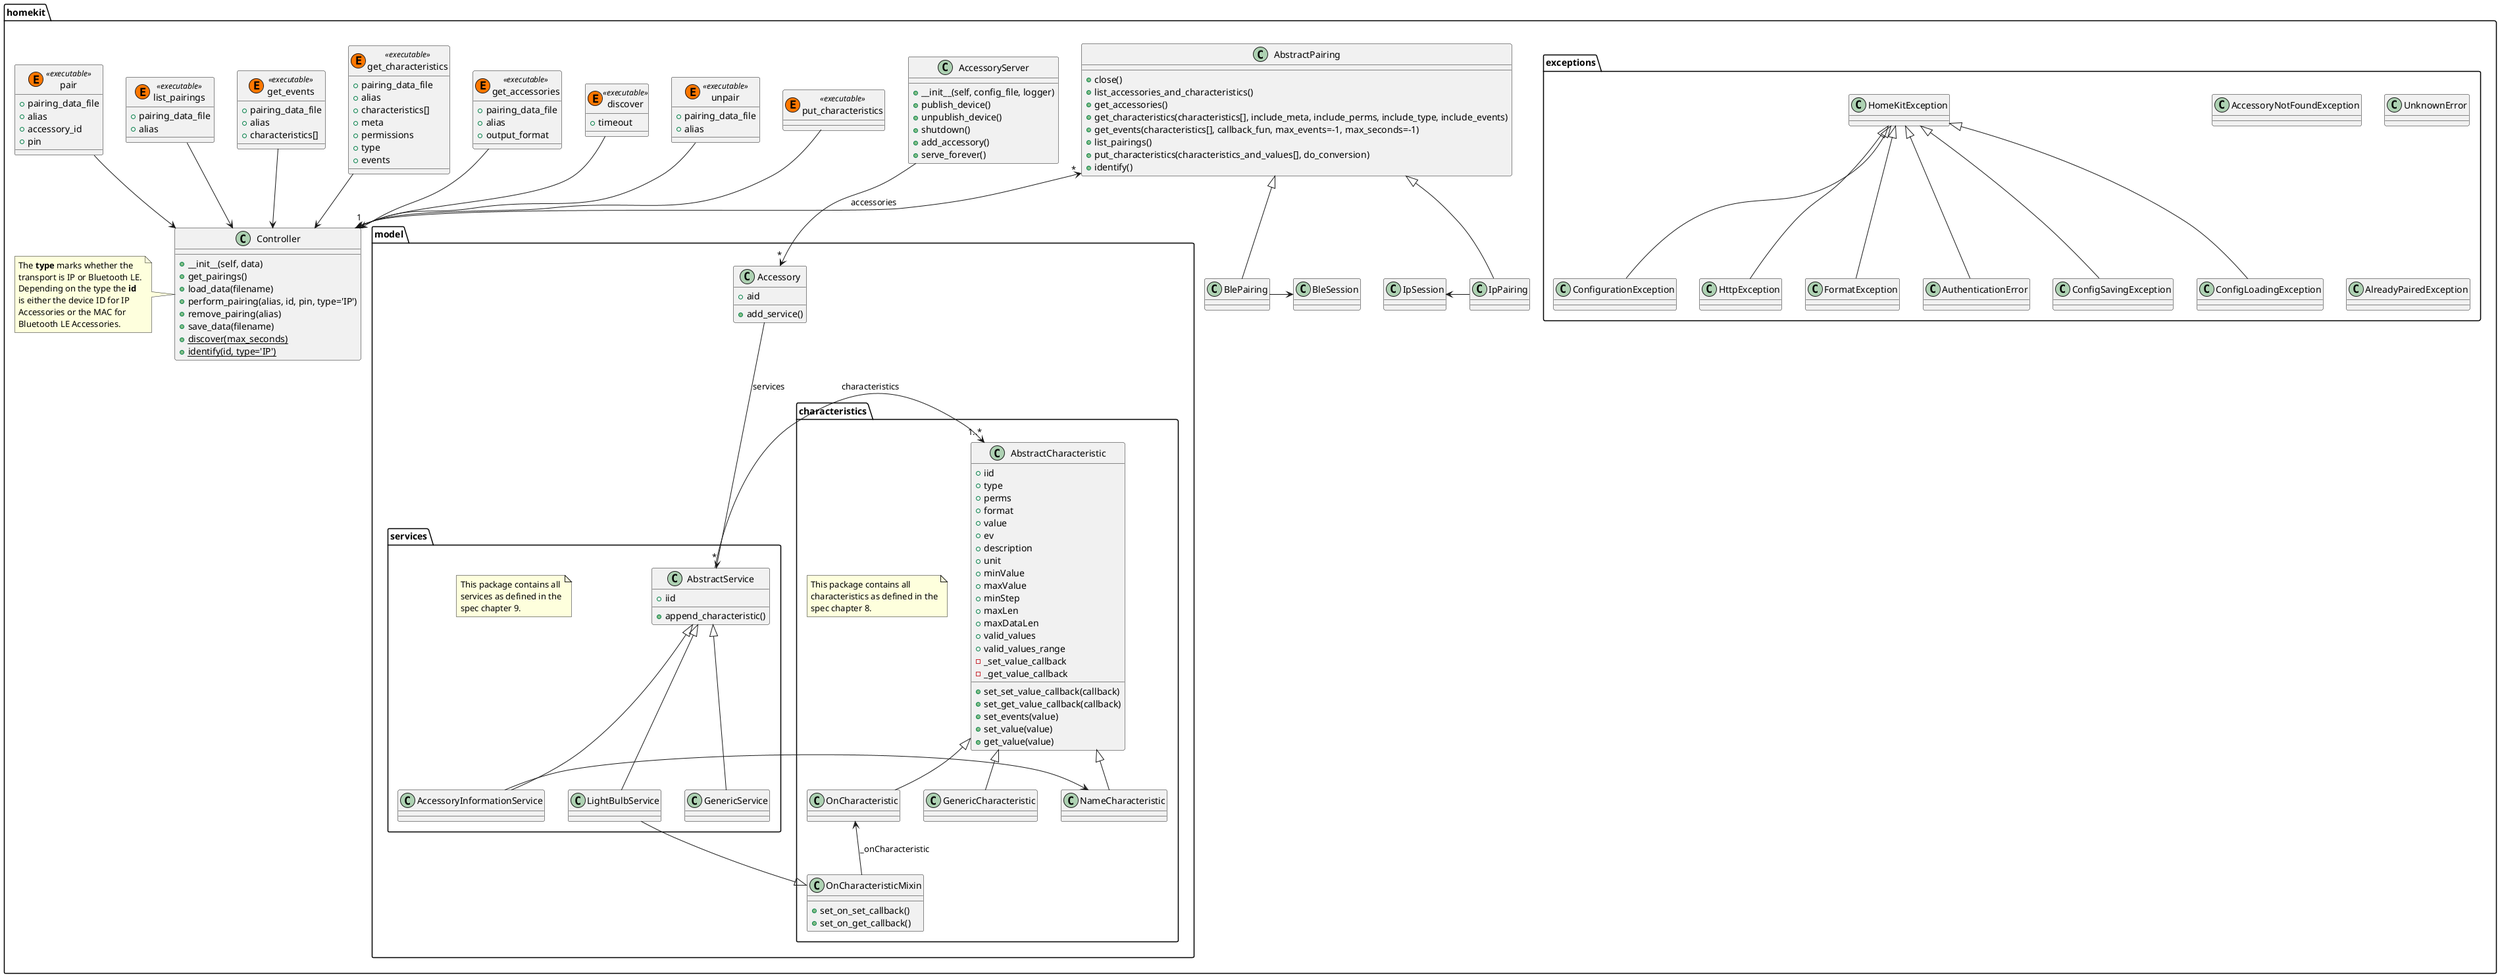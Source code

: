@startuml

package homekit {
    class AccessoryServer {
        + __init__(self, config_file, logger)
        + publish_device()
        + unpublish_device()
        + shutdown()
        + add_accessory()
        + serve_forever()
    }
    package model {
        package services {
            note as n1
                This package contains all
                services as defined in the
                spec chapter 9.
            end note
            class AbstractService {
                + iid
                + append_characteristic()
            }


            class AccessoryInformationService {
            }

            class LightBulbService {
            }

            AccessoryInformationService -up-|> AbstractService
            LightBulbService -up-|> AbstractService
            GenericService -up-|> AbstractService
        }
        package characteristics {
            note as n2
                This package contains all
                characteristics as defined in the
                spec chapter 8.
            end note

            class AbstractCharacteristic {
                + iid
                + type
                + perms
                + format
                + value
                + ev
                + description
                + unit
                + minValue
                + maxValue
                + minStep
                + maxLen
                + maxDataLen
                + valid_values
                + valid_values_range
                - _set_value_callback
                - _get_value_callback
                + set_set_value_callback(callback)
                + set_get_value_callback(callback)
                + set_events(value)
                + set_value(value)
                + get_value(value)
            }

            class OnCharacteristicMixin {
                + set_on_set_callback()
                + set_on_get_callback()
            }

            OnCharacteristic -up-|> AbstractCharacteristic

            OnCharacteristicMixin -up-> OnCharacteristic : _onCharacteristic

            GenericCharacteristic -up-|> AbstractCharacteristic
            NameCharacteristic -up-|> AbstractCharacteristic
        }

        AccessoryInformationService --> NameCharacteristic
        LightBulbService -up-|> OnCharacteristicMixin

        class Accessory {
            + aid
            + add_service()
        }
    }

    AccessoryServer --> "*" Accessory : accessories
    AbstractService -right-> "1..*" AbstractCharacteristic : characteristics
    Accessory -down-> "*" AbstractService: services

    package exceptions {
        class HomeKitException
        FormatException -up-|> HomeKitException
        class AuthenticationError
        AuthenticationError -up-|> HomeKitException
        class AccessoryNotFoundException
        class UnknownError
        class ConfigSavingException
        ConfigSavingException -up-|> HomeKitException
        class ConfigLoadingException
        ConfigLoadingException -up-|> HomeKitException
        class AlreadyPairedException
        ConfigurationException  -up-|> HomeKitException
        HttpException -up-|> HomeKitException
    }
}

class homekit.AbstractPairing {
    + close()
    + list_accessories_and_characteristics()
    + get_accessories()
    + get_characteristics(characteristics[], include_meta, include_perms, include_type, include_events)
    + get_events(characteristics[], callback_fun, max_events=-1, max_seconds=-1)
    + list_pairings()
    + put_characteristics(characteristics_and_values[], do_conversion)
    + identify()
}

class homekit.Controller {
    + __init__(self, data)
    + get_pairings()
    + load_data(filename)
    + perform_pairing(alias, id, pin, type='IP')
    + remove_pairing(alias)
    + save_data(filename)
    + {static}discover(max_seconds)
    + {static}identify(id, type='IP')
}

package homekit {
note as n3
    The <b>type</b> marks whether the
    transport is IP or Bluetooth LE.
    Depending on the type the <b>id</b>
    is either the device ID for IP
    Accessories or the MAC for
    Bluetooth LE Accessories.
end note
}

n3 .right. homekit.Controller


class homekit.IpPairing {
}

class homekit.BlePairing {
}

homekit.IpPairing  -up-|> homekit.AbstractPairing

homekit.BlePairing  -up-|> homekit.AbstractPairing

homekit.AbstractPairing "*" <-down- "1" homekit.Controller


homekit.BleSession <-left- homekit.BlePairing

homekit.IpSession <-right- homekit.IpPairing

class homekit.discover <<(E,#FF7700) executable>> {
    + timeout
}

homekit.discover --> homekit.Controller

class homekit.get_accessories <<(E,#FF7700) executable>> {
    + pairing_data_file
    + alias
    + output_format
}

homekit.get_accessories --> homekit.Controller

class homekit.get_characteristics <<(E,#FF7700) executable>> {
    + pairing_data_file
    + alias
    + characteristics[]
    + meta
    + permissions
    + type
    + events
}

homekit.get_characteristics --> homekit.Controller

class homekit.get_events <<(E,#FF7700) executable>> {
    + pairing_data_file
    + alias
    + characteristics[]
}

homekit.get_events --> homekit.Controller

class homekit.list_pairings <<(E,#FF7700) executable>> {
    + pairing_data_file
    + alias
}

homekit.list_pairings--> homekit.Controller

class homekit.pair <<(E,#FF7700) executable>> {
    + pairing_data_file
    + alias
    + accessory_id
    + pin
}

homekit.pair--> homekit.Controller

class homekit.put_characteristics <<(E,#FF7700) executable>> {
}

homekit.put_characteristics--> homekit.Controller

class homekit.unpair <<(E,#FF7700) executable>> {
    + pairing_data_file
    + alias
}

homekit.unpair --> homekit.Controller


hide <<executable>> methods
hide <<executable>> circle

@enduml


class homekit.IpSession {
    + {static} create_from_pairing_data(data)
    + {static} create_from_file(file)
    + get(self, url)
    + put(self, url, body, content_type=HttpContentTypes.JSON)
    + post(self, url, body, content_type=HttpContentTypes.JSON)
    + get_from_pairing_data(self, key)
    + set_in_pairing_data(self, key, value)
}

    package exceptions {
        class AuthenticationError
        class HomeKitTypeException
        class AccessoryNotFoundException
        class UnknownError
        class ConfigSavingException
        class AlreadyPairedException
        class ConfigurationException
    }


    Note "Table 5-12 page 80" as N1
    homekit.HapStatusCodes .. N1

class homekit.TLV {
    + {static} encode_dict(data)
    + {static} decode_bytes(data)
}

class homekit.CharacteristicsTypes {
    + __getitem__(self, item)
    + get_short(self, uuid)
    + get_uuid(self, item_name)
}

class homekit.HapStatusCodes {
}

class homekit.Categories {
}

